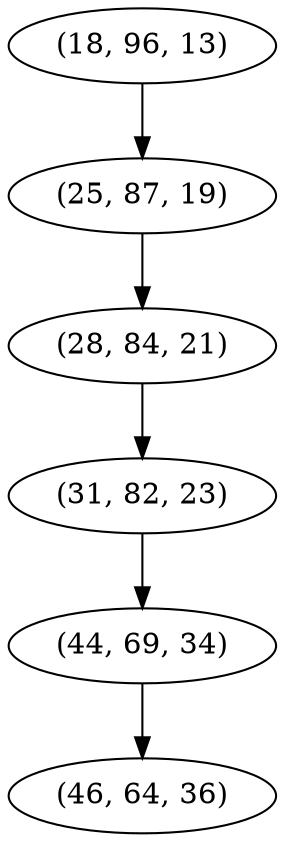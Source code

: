digraph tree {
    "(18, 96, 13)";
    "(25, 87, 19)";
    "(28, 84, 21)";
    "(31, 82, 23)";
    "(44, 69, 34)";
    "(46, 64, 36)";
    "(18, 96, 13)" -> "(25, 87, 19)";
    "(25, 87, 19)" -> "(28, 84, 21)";
    "(28, 84, 21)" -> "(31, 82, 23)";
    "(31, 82, 23)" -> "(44, 69, 34)";
    "(44, 69, 34)" -> "(46, 64, 36)";
}
